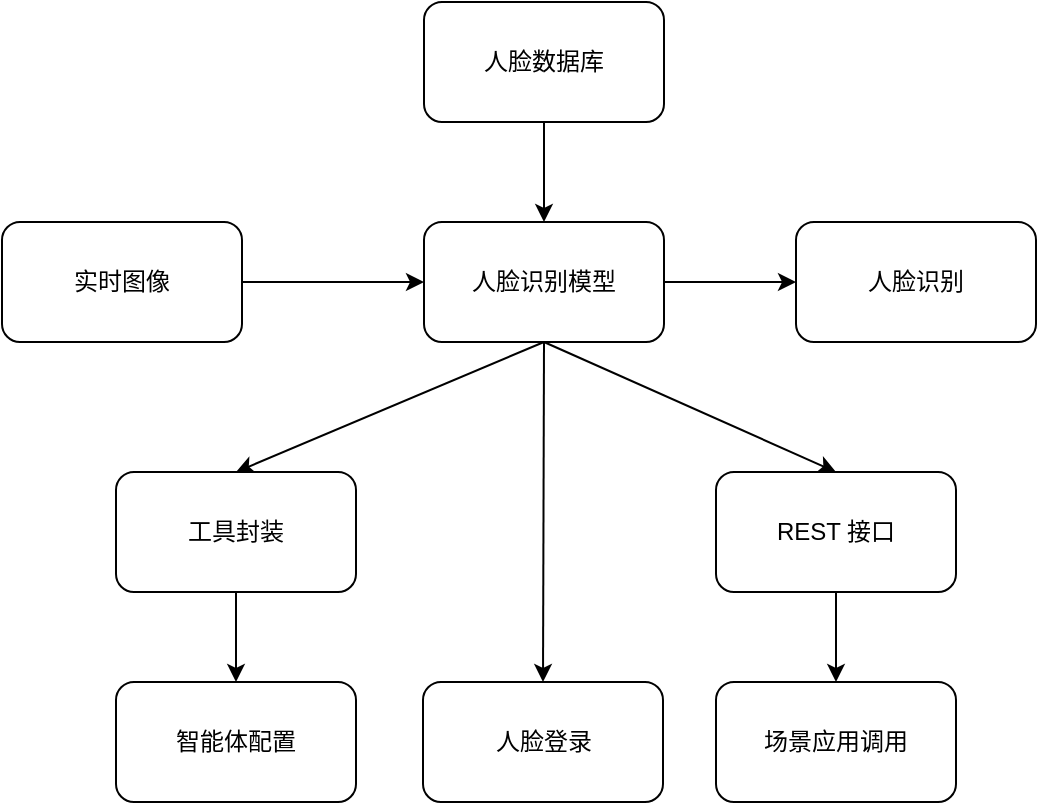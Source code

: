 <mxfile version="26.1.1">
  <diagram name="第 1 页" id="FkuSmB82q9SXT7clnEpL">
    <mxGraphModel dx="954" dy="537" grid="1" gridSize="10" guides="1" tooltips="1" connect="1" arrows="1" fold="1" page="1" pageScale="1" pageWidth="827" pageHeight="1169" math="0" shadow="0">
      <root>
        <mxCell id="0" />
        <mxCell id="1" parent="0" />
        <mxCell id="EoOFbFxf0sOsoztNJ4bL-1" value="人脸识别模型" style="rounded=1;whiteSpace=wrap;html=1;" vertex="1" parent="1">
          <mxGeometry x="294" y="130" width="120" height="60" as="geometry" />
        </mxCell>
        <mxCell id="EoOFbFxf0sOsoztNJ4bL-2" value="实时图像" style="rounded=1;whiteSpace=wrap;html=1;" vertex="1" parent="1">
          <mxGeometry x="83" y="130" width="120" height="60" as="geometry" />
        </mxCell>
        <mxCell id="EoOFbFxf0sOsoztNJ4bL-3" value="" style="endArrow=classic;html=1;rounded=0;exitX=1;exitY=0.5;exitDx=0;exitDy=0;entryX=0;entryY=0.5;entryDx=0;entryDy=0;" edge="1" parent="1" source="EoOFbFxf0sOsoztNJ4bL-2" target="EoOFbFxf0sOsoztNJ4bL-1">
          <mxGeometry width="50" height="50" relative="1" as="geometry">
            <mxPoint x="390" y="360" as="sourcePoint" />
            <mxPoint x="440" y="310" as="targetPoint" />
          </mxGeometry>
        </mxCell>
        <mxCell id="EoOFbFxf0sOsoztNJ4bL-4" value="人脸识别" style="rounded=1;whiteSpace=wrap;html=1;" vertex="1" parent="1">
          <mxGeometry x="480" y="130" width="120" height="60" as="geometry" />
        </mxCell>
        <mxCell id="EoOFbFxf0sOsoztNJ4bL-5" value="" style="endArrow=classic;html=1;rounded=0;exitX=1;exitY=0.5;exitDx=0;exitDy=0;entryX=0;entryY=0.5;entryDx=0;entryDy=0;" edge="1" parent="1" source="EoOFbFxf0sOsoztNJ4bL-1" target="EoOFbFxf0sOsoztNJ4bL-4">
          <mxGeometry width="50" height="50" relative="1" as="geometry">
            <mxPoint x="202" y="170" as="sourcePoint" />
            <mxPoint x="290" y="170" as="targetPoint" />
          </mxGeometry>
        </mxCell>
        <mxCell id="EoOFbFxf0sOsoztNJ4bL-6" value="" style="endArrow=classic;html=1;rounded=0;exitX=0.5;exitY=1;exitDx=0;exitDy=0;entryX=0.5;entryY=0;entryDx=0;entryDy=0;" edge="1" parent="1" source="EoOFbFxf0sOsoztNJ4bL-1" target="EoOFbFxf0sOsoztNJ4bL-7">
          <mxGeometry width="50" height="50" relative="1" as="geometry">
            <mxPoint x="390" y="360" as="sourcePoint" />
            <mxPoint x="340" y="260" as="targetPoint" />
          </mxGeometry>
        </mxCell>
        <mxCell id="EoOFbFxf0sOsoztNJ4bL-7" value="工具封装" style="rounded=1;whiteSpace=wrap;html=1;" vertex="1" parent="1">
          <mxGeometry x="140" y="255" width="120" height="60" as="geometry" />
        </mxCell>
        <mxCell id="EoOFbFxf0sOsoztNJ4bL-8" value="智能体配置" style="rounded=1;whiteSpace=wrap;html=1;" vertex="1" parent="1">
          <mxGeometry x="140" y="360" width="120" height="60" as="geometry" />
        </mxCell>
        <mxCell id="EoOFbFxf0sOsoztNJ4bL-9" value="" style="endArrow=classic;html=1;rounded=0;" edge="1" parent="1" source="EoOFbFxf0sOsoztNJ4bL-7" target="EoOFbFxf0sOsoztNJ4bL-8">
          <mxGeometry width="50" height="50" relative="1" as="geometry">
            <mxPoint x="350" y="200" as="sourcePoint" />
            <mxPoint x="350" y="268" as="targetPoint" />
          </mxGeometry>
        </mxCell>
        <mxCell id="EoOFbFxf0sOsoztNJ4bL-10" value="REST 接口" style="rounded=1;whiteSpace=wrap;html=1;" vertex="1" parent="1">
          <mxGeometry x="440" y="255" width="120" height="60" as="geometry" />
        </mxCell>
        <mxCell id="EoOFbFxf0sOsoztNJ4bL-11" value="" style="endArrow=classic;html=1;rounded=0;exitX=0.5;exitY=1;exitDx=0;exitDy=0;entryX=0.5;entryY=0;entryDx=0;entryDy=0;" edge="1" parent="1" source="EoOFbFxf0sOsoztNJ4bL-1" target="EoOFbFxf0sOsoztNJ4bL-10">
          <mxGeometry width="50" height="50" relative="1" as="geometry">
            <mxPoint x="390" y="360" as="sourcePoint" />
            <mxPoint x="440" y="310" as="targetPoint" />
          </mxGeometry>
        </mxCell>
        <mxCell id="EoOFbFxf0sOsoztNJ4bL-12" value="场景应用调用" style="rounded=1;whiteSpace=wrap;html=1;" vertex="1" parent="1">
          <mxGeometry x="440" y="360" width="120" height="60" as="geometry" />
        </mxCell>
        <mxCell id="EoOFbFxf0sOsoztNJ4bL-13" value="" style="endArrow=classic;html=1;rounded=0;entryX=0.5;entryY=0;entryDx=0;entryDy=0;exitX=0.5;exitY=1;exitDx=0;exitDy=0;" edge="1" parent="1" source="EoOFbFxf0sOsoztNJ4bL-10" target="EoOFbFxf0sOsoztNJ4bL-12">
          <mxGeometry width="50" height="50" relative="1" as="geometry">
            <mxPoint x="390" y="360" as="sourcePoint" />
            <mxPoint x="440" y="310" as="targetPoint" />
          </mxGeometry>
        </mxCell>
        <mxCell id="EoOFbFxf0sOsoztNJ4bL-15" value="人脸数据库" style="rounded=1;whiteSpace=wrap;html=1;" vertex="1" parent="1">
          <mxGeometry x="294" y="20" width="120" height="60" as="geometry" />
        </mxCell>
        <mxCell id="EoOFbFxf0sOsoztNJ4bL-16" value="" style="endArrow=classic;html=1;rounded=0;exitX=0.5;exitY=1;exitDx=0;exitDy=0;entryX=0.5;entryY=0;entryDx=0;entryDy=0;" edge="1" parent="1" source="EoOFbFxf0sOsoztNJ4bL-15" target="EoOFbFxf0sOsoztNJ4bL-1">
          <mxGeometry width="50" height="50" relative="1" as="geometry">
            <mxPoint x="390" y="210" as="sourcePoint" />
            <mxPoint x="440" y="160" as="targetPoint" />
          </mxGeometry>
        </mxCell>
        <mxCell id="EoOFbFxf0sOsoztNJ4bL-17" value="人脸登录" style="rounded=1;whiteSpace=wrap;html=1;" vertex="1" parent="1">
          <mxGeometry x="293.5" y="360" width="120" height="60" as="geometry" />
        </mxCell>
        <mxCell id="EoOFbFxf0sOsoztNJ4bL-18" value="" style="endArrow=classic;html=1;rounded=0;exitX=0.5;exitY=1;exitDx=0;exitDy=0;entryX=0.5;entryY=0;entryDx=0;entryDy=0;" edge="1" parent="1" source="EoOFbFxf0sOsoztNJ4bL-1" target="EoOFbFxf0sOsoztNJ4bL-17">
          <mxGeometry width="50" height="50" relative="1" as="geometry">
            <mxPoint x="360" y="230" as="sourcePoint" />
            <mxPoint x="440" y="280" as="targetPoint" />
          </mxGeometry>
        </mxCell>
      </root>
    </mxGraphModel>
  </diagram>
</mxfile>
